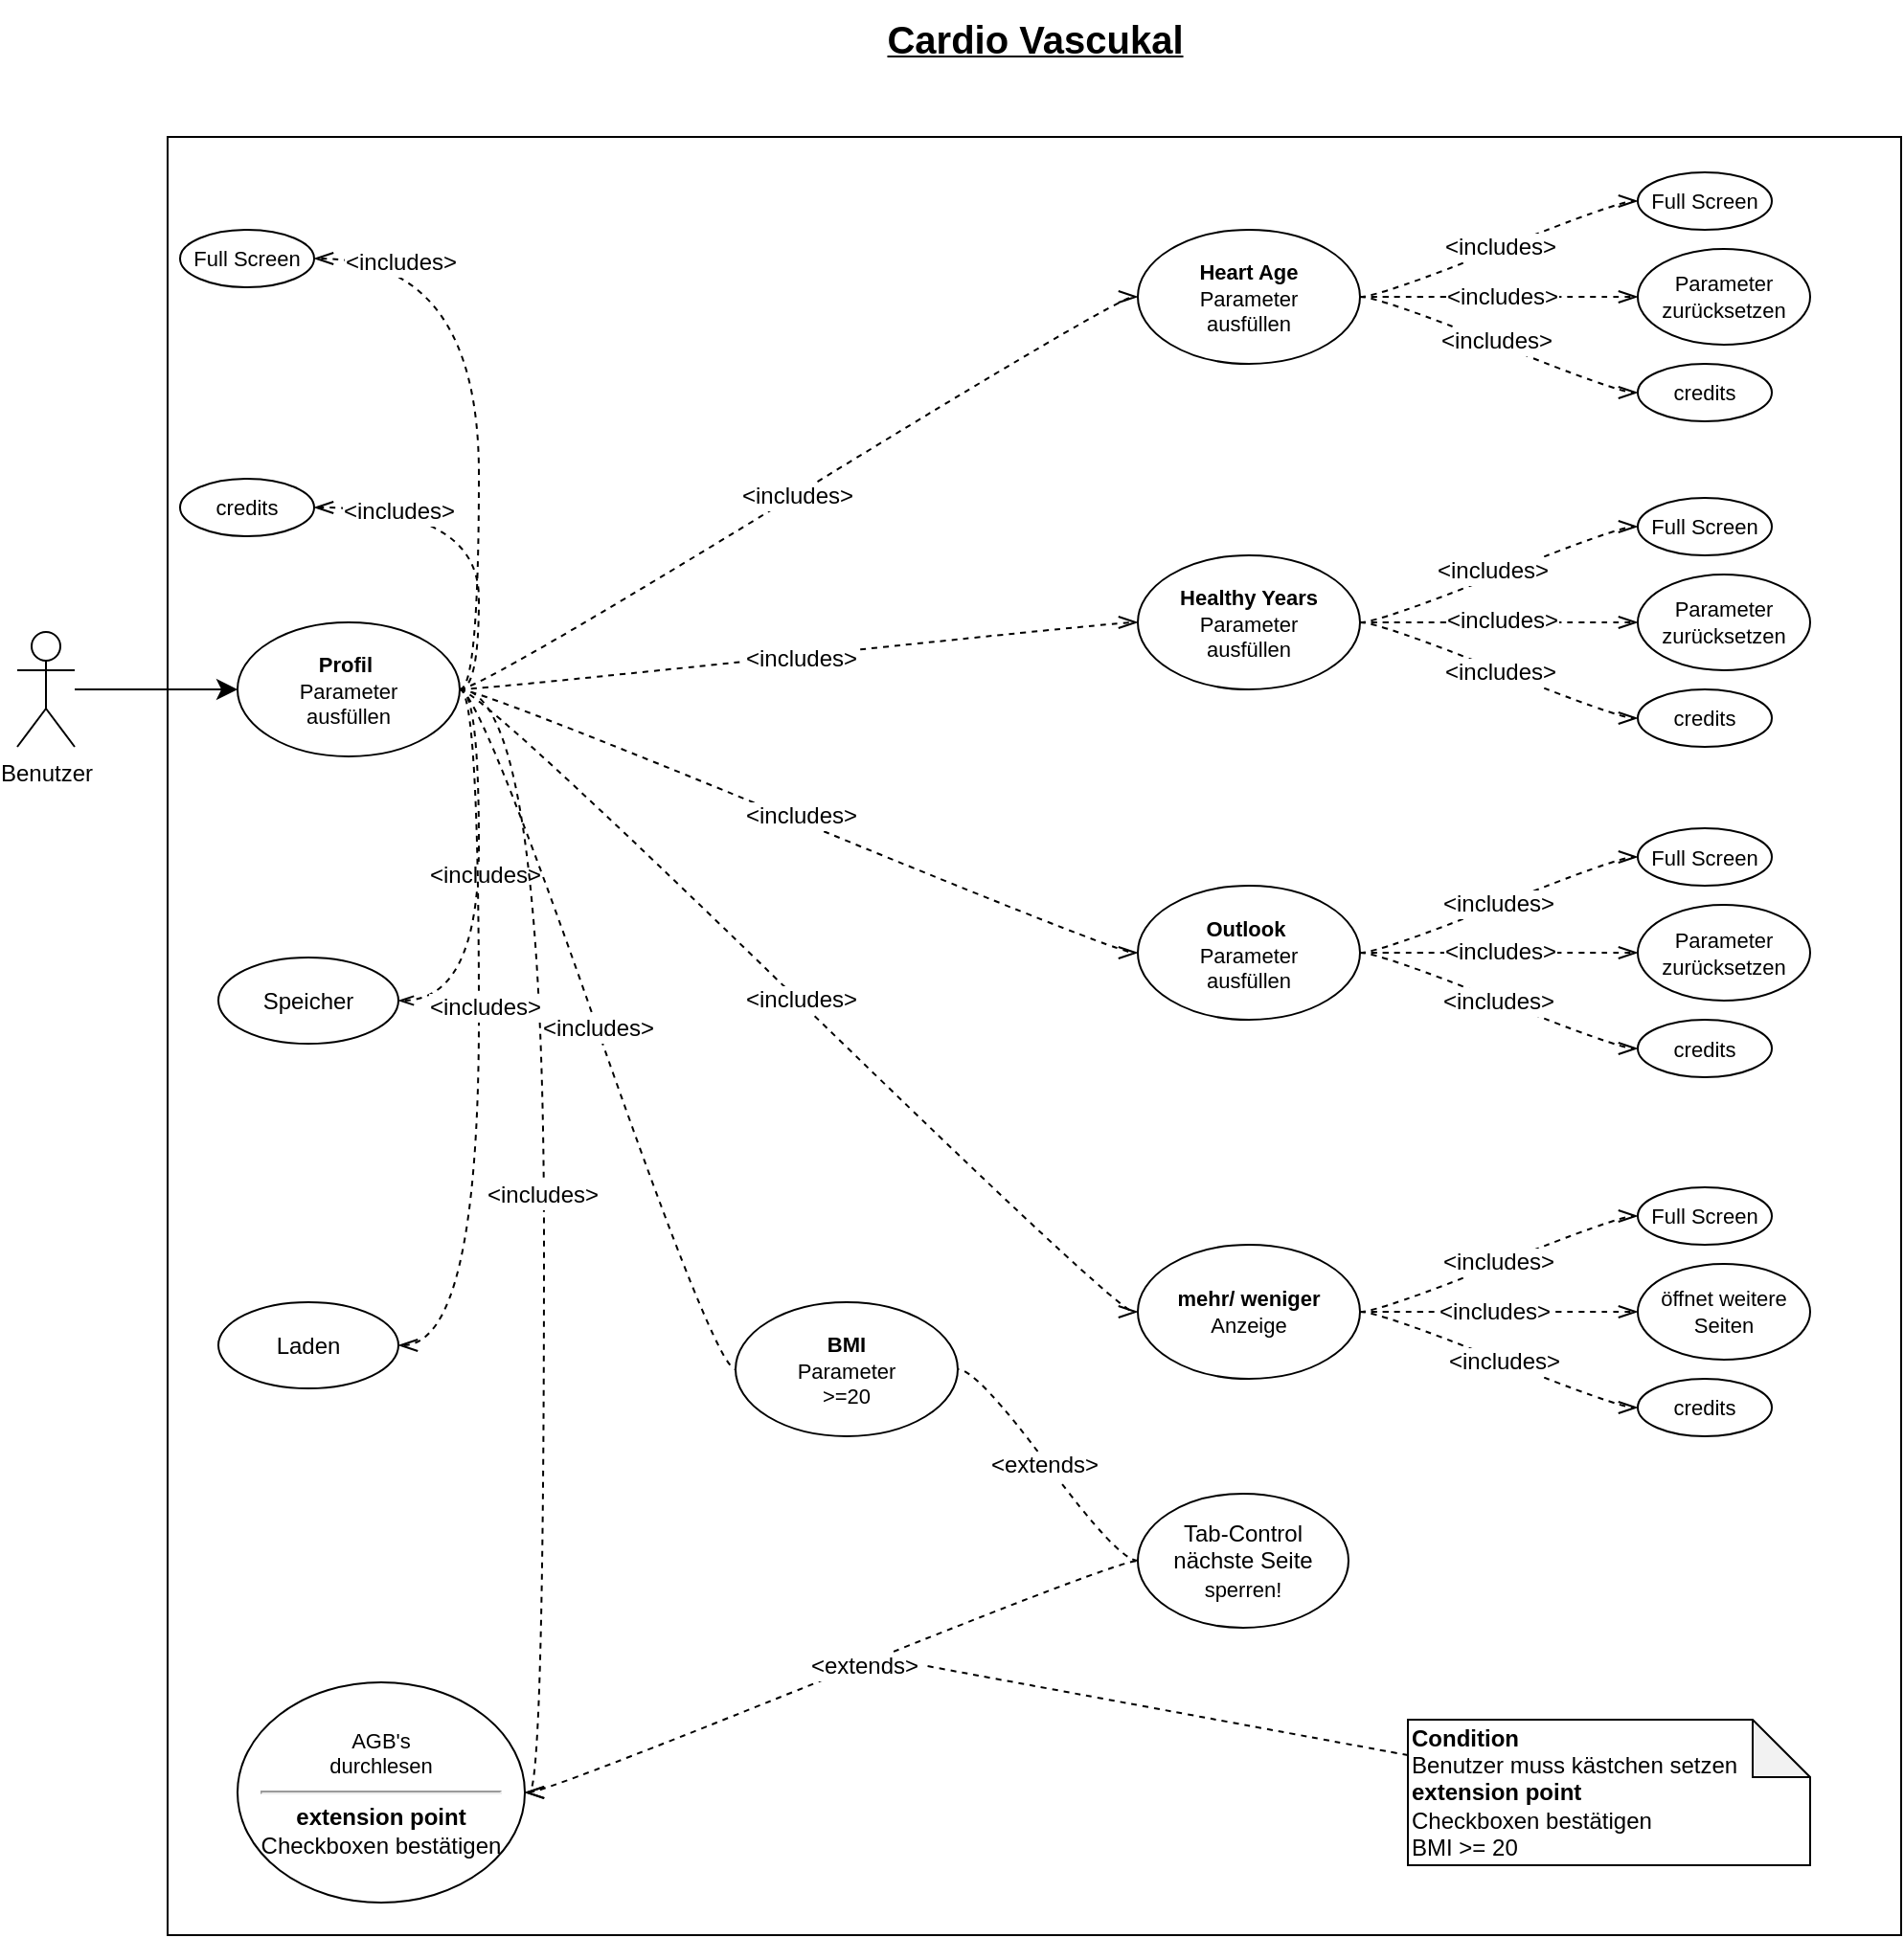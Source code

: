 <mxfile version="24.8.4">
  <diagram name="Seite-1" id="UVpIMAXgov2TjOctCtRH">
    <mxGraphModel dx="1831" dy="1101" grid="1" gridSize="10" guides="1" tooltips="1" connect="1" arrows="1" fold="1" page="1" pageScale="1" pageWidth="827" pageHeight="1169" math="0" shadow="0">
      <root>
        <mxCell id="0" />
        <mxCell id="1" parent="0" />
        <mxCell id="NwBf-p2mOLdfekpfjntF-2" value="&lt;b&gt;&lt;u&gt;&lt;font style=&quot;font-size: 20px;&quot;&gt;Cardio Vascukal&lt;/font&gt;&lt;/u&gt;&lt;/b&gt;" style="text;html=1;align=center;verticalAlign=middle;resizable=0;points=[];autosize=1;strokeColor=none;fillColor=none;" parent="1" vertex="1">
          <mxGeometry x="526" y="110" width="180" height="40" as="geometry" />
        </mxCell>
        <mxCell id="NwBf-p2mOLdfekpfjntF-3" value="Benutzer" style="shape=umlActor;verticalLabelPosition=bottom;verticalAlign=top;html=1;outlineConnect=0;" parent="1" vertex="1">
          <mxGeometry x="85" y="440" width="30" height="60" as="geometry" />
        </mxCell>
        <mxCell id="NwBf-p2mOLdfekpfjntF-16" value="" style="rounded=0;whiteSpace=wrap;html=1;rotation=90;" parent="1" vertex="1">
          <mxGeometry x="146.5" y="198.5" width="939" height="905" as="geometry" />
        </mxCell>
        <mxCell id="-FrrrJ6dnkbftd-pf9Oq-3" value="" style="edgeStyle=entityRelationEdgeStyle;curved=1;rounded=0;orthogonalLoop=1;jettySize=auto;html=1;startArrow=none;endArrow=openThin;segment=10;sourcePerimeterSpacing=0;targetPerimeterSpacing=0;fontSize=12;dashed=1;endFill=0;" edge="1" parent="1" source="NwBf-p2mOLdfekpfjntF-17" target="-FrrrJ6dnkbftd-pf9Oq-2">
          <mxGeometry relative="1" as="geometry" />
        </mxCell>
        <mxCell id="-FrrrJ6dnkbftd-pf9Oq-10" value="&amp;lt;includes&amp;gt;" style="edgeLabel;html=1;align=center;verticalAlign=middle;resizable=0;points=[];fontSize=12;" vertex="1" connectable="0" parent="-FrrrJ6dnkbftd-pf9Oq-3">
          <mxGeometry x="-0.007" y="3" relative="1" as="geometry">
            <mxPoint as="offset" />
          </mxGeometry>
        </mxCell>
        <mxCell id="-FrrrJ6dnkbftd-pf9Oq-24" value="" style="edgeStyle=entityRelationEdgeStyle;curved=1;rounded=0;orthogonalLoop=1;jettySize=auto;html=1;startArrow=none;endArrow=openThin;segment=10;sourcePerimeterSpacing=0;targetPerimeterSpacing=0;fontSize=12;startSize=8;endSize=8;dashed=1;endFill=0;" edge="1" parent="1" source="NwBf-p2mOLdfekpfjntF-17" target="-FrrrJ6dnkbftd-pf9Oq-23">
          <mxGeometry relative="1" as="geometry" />
        </mxCell>
        <mxCell id="-FrrrJ6dnkbftd-pf9Oq-25" value="&amp;lt;includes&amp;gt;" style="edgeLabel;html=1;align=center;verticalAlign=middle;resizable=0;points=[];fontSize=12;" vertex="1" connectable="0" parent="-FrrrJ6dnkbftd-pf9Oq-24">
          <mxGeometry x="-0.023" y="-1" relative="1" as="geometry">
            <mxPoint as="offset" />
          </mxGeometry>
        </mxCell>
        <mxCell id="-FrrrJ6dnkbftd-pf9Oq-35" value="" style="edgeStyle=entityRelationEdgeStyle;curved=1;rounded=0;orthogonalLoop=1;jettySize=auto;html=1;startArrow=none;endArrow=openThin;segment=10;sourcePerimeterSpacing=0;targetPerimeterSpacing=0;fontSize=12;startSize=8;endSize=8;dashed=1;endFill=0;" edge="1" parent="1" source="NwBf-p2mOLdfekpfjntF-17" target="-FrrrJ6dnkbftd-pf9Oq-34">
          <mxGeometry relative="1" as="geometry" />
        </mxCell>
        <mxCell id="-FrrrJ6dnkbftd-pf9Oq-87" value="&amp;lt;includes&amp;gt;" style="edgeLabel;html=1;align=center;verticalAlign=middle;resizable=0;points=[];fontSize=12;" vertex="1" connectable="0" parent="-FrrrJ6dnkbftd-pf9Oq-35">
          <mxGeometry x="-0.01" relative="1" as="geometry">
            <mxPoint as="offset" />
          </mxGeometry>
        </mxCell>
        <mxCell id="-FrrrJ6dnkbftd-pf9Oq-41" value="" style="edgeStyle=entityRelationEdgeStyle;curved=1;rounded=0;orthogonalLoop=1;jettySize=auto;html=1;startArrow=none;endArrow=openThin;segment=10;sourcePerimeterSpacing=0;targetPerimeterSpacing=0;fontSize=12;startSize=8;endSize=8;dashed=1;endFill=0;" edge="1" parent="1" source="NwBf-p2mOLdfekpfjntF-17" target="-FrrrJ6dnkbftd-pf9Oq-40">
          <mxGeometry relative="1" as="geometry" />
        </mxCell>
        <mxCell id="-FrrrJ6dnkbftd-pf9Oq-88" value="&amp;lt;includes&amp;gt;" style="edgeLabel;html=1;align=center;verticalAlign=middle;resizable=0;points=[];fontSize=12;" vertex="1" connectable="0" parent="-FrrrJ6dnkbftd-pf9Oq-41">
          <mxGeometry x="0.002" y="-1" relative="1" as="geometry">
            <mxPoint as="offset" />
          </mxGeometry>
        </mxCell>
        <mxCell id="-FrrrJ6dnkbftd-pf9Oq-43" value="" style="edgeStyle=entityRelationEdgeStyle;curved=1;rounded=0;orthogonalLoop=1;jettySize=auto;html=1;startArrow=none;endArrow=openThin;segment=10;sourcePerimeterSpacing=0;targetPerimeterSpacing=0;fontSize=12;startSize=8;endSize=8;dashed=1;endFill=0;" edge="1" parent="1" source="NwBf-p2mOLdfekpfjntF-17" target="-FrrrJ6dnkbftd-pf9Oq-42">
          <mxGeometry relative="1" as="geometry" />
        </mxCell>
        <mxCell id="-FrrrJ6dnkbftd-pf9Oq-89" value="&amp;lt;includes&amp;gt;" style="edgeLabel;html=1;align=center;verticalAlign=middle;resizable=0;points=[];fontSize=12;" vertex="1" connectable="0" parent="-FrrrJ6dnkbftd-pf9Oq-43">
          <mxGeometry x="-0.004" y="3" relative="1" as="geometry">
            <mxPoint as="offset" />
          </mxGeometry>
        </mxCell>
        <mxCell id="-FrrrJ6dnkbftd-pf9Oq-58" value="" style="edgeStyle=entityRelationEdgeStyle;curved=1;rounded=0;orthogonalLoop=1;jettySize=auto;html=1;startArrow=none;endArrow=openThin;segment=10;sourcePerimeterSpacing=0;targetPerimeterSpacing=0;fontSize=12;startSize=8;endSize=8;dashed=1;endFill=0;" edge="1" parent="1" source="NwBf-p2mOLdfekpfjntF-17" target="-FrrrJ6dnkbftd-pf9Oq-57">
          <mxGeometry relative="1" as="geometry" />
        </mxCell>
        <mxCell id="-FrrrJ6dnkbftd-pf9Oq-90" value="&amp;lt;includes&amp;gt;" style="edgeLabel;html=1;align=center;verticalAlign=middle;resizable=0;points=[];fontSize=12;" vertex="1" connectable="0" parent="-FrrrJ6dnkbftd-pf9Oq-58">
          <mxGeometry x="-0.0" y="1" relative="1" as="geometry">
            <mxPoint as="offset" />
          </mxGeometry>
        </mxCell>
        <mxCell id="-FrrrJ6dnkbftd-pf9Oq-62" value="" style="edgeStyle=entityRelationEdgeStyle;curved=1;rounded=0;orthogonalLoop=1;jettySize=auto;html=1;startArrow=none;endArrow=openThin;segment=10;sourcePerimeterSpacing=0;targetPerimeterSpacing=0;fontSize=12;startSize=8;endSize=8;dashed=1;endFill=0;" edge="1" parent="1" source="NwBf-p2mOLdfekpfjntF-17" target="-FrrrJ6dnkbftd-pf9Oq-61">
          <mxGeometry relative="1" as="geometry" />
        </mxCell>
        <mxCell id="-FrrrJ6dnkbftd-pf9Oq-66" value="&amp;lt;includes&amp;gt;" style="edgeLabel;html=1;align=center;verticalAlign=middle;resizable=0;points=[];fontSize=12;" vertex="1" connectable="0" parent="-FrrrJ6dnkbftd-pf9Oq-62">
          <mxGeometry x="0.545" y="2" relative="1" as="geometry">
            <mxPoint as="offset" />
          </mxGeometry>
        </mxCell>
        <mxCell id="-FrrrJ6dnkbftd-pf9Oq-65" style="edgeStyle=entityRelationEdgeStyle;curved=1;rounded=0;orthogonalLoop=1;jettySize=auto;html=1;startArrow=none;endArrow=openThin;segment=10;sourcePerimeterSpacing=0;targetPerimeterSpacing=0;fontSize=12;startSize=8;endSize=8;dashed=1;endFill=0;" edge="1" parent="1" source="NwBf-p2mOLdfekpfjntF-17" target="-FrrrJ6dnkbftd-pf9Oq-63">
          <mxGeometry relative="1" as="geometry" />
        </mxCell>
        <mxCell id="-FrrrJ6dnkbftd-pf9Oq-67" value="&amp;lt;includes&amp;gt;" style="edgeLabel;html=1;align=center;verticalAlign=middle;resizable=0;points=[];fontSize=12;" vertex="1" connectable="0" parent="-FrrrJ6dnkbftd-pf9Oq-65">
          <mxGeometry x="0.723" y="2" relative="1" as="geometry">
            <mxPoint as="offset" />
          </mxGeometry>
        </mxCell>
        <mxCell id="-FrrrJ6dnkbftd-pf9Oq-106" value="" style="edgeStyle=entityRelationEdgeStyle;curved=1;rounded=0;orthogonalLoop=1;jettySize=auto;html=1;startArrow=none;endArrow=none;segment=10;sourcePerimeterSpacing=0;targetPerimeterSpacing=0;fontSize=12;startSize=8;endSize=8;dashed=1;" edge="1" parent="1" source="NwBf-p2mOLdfekpfjntF-17" target="-FrrrJ6dnkbftd-pf9Oq-105">
          <mxGeometry relative="1" as="geometry" />
        </mxCell>
        <mxCell id="-FrrrJ6dnkbftd-pf9Oq-107" value="&amp;lt;includes&amp;gt;" style="edgeLabel;html=1;align=center;verticalAlign=middle;resizable=0;points=[];fontSize=12;" vertex="1" connectable="0" parent="-FrrrJ6dnkbftd-pf9Oq-106">
          <mxGeometry x="-0.003" relative="1" as="geometry">
            <mxPoint as="offset" />
          </mxGeometry>
        </mxCell>
        <mxCell id="-FrrrJ6dnkbftd-pf9Oq-111" style="edgeStyle=entityRelationEdgeStyle;curved=1;rounded=0;orthogonalLoop=1;jettySize=auto;html=1;startArrow=none;endArrow=openThin;segment=10;sourcePerimeterSpacing=0;targetPerimeterSpacing=0;fontSize=12;startSize=8;endSize=8;dashed=1;endFill=0;" edge="1" parent="1" source="NwBf-p2mOLdfekpfjntF-17" target="-FrrrJ6dnkbftd-pf9Oq-110">
          <mxGeometry relative="1" as="geometry" />
        </mxCell>
        <mxCell id="-FrrrJ6dnkbftd-pf9Oq-114" value="&amp;lt;includes&amp;gt;" style="edgeLabel;html=1;align=center;verticalAlign=middle;resizable=0;points=[];fontSize=12;" vertex="1" connectable="0" parent="-FrrrJ6dnkbftd-pf9Oq-111">
          <mxGeometry x="-0.102" y="3" relative="1" as="geometry">
            <mxPoint y="-1" as="offset" />
          </mxGeometry>
        </mxCell>
        <mxCell id="NwBf-p2mOLdfekpfjntF-17" value="&lt;font style=&quot;font-size: 11px;&quot;&gt;&lt;b&gt;Profil&amp;nbsp;&lt;/b&gt;&lt;/font&gt;&lt;div style=&quot;font-size: 11px;&quot;&gt;&lt;font style=&quot;font-size: 11px;&quot;&gt;Parameter&lt;/font&gt;&lt;div&gt;&lt;font style=&quot;font-size: 11px;&quot;&gt;ausfüllen&lt;/font&gt;&lt;/div&gt;&lt;/div&gt;" style="ellipse;whiteSpace=wrap;html=1;align=center;newEdgeStyle={&quot;edgeStyle&quot;:&quot;entityRelationEdgeStyle&quot;,&quot;startArrow&quot;:&quot;none&quot;,&quot;endArrow&quot;:&quot;none&quot;,&quot;segment&quot;:10,&quot;curved&quot;:1,&quot;sourcePerimeterSpacing&quot;:0,&quot;targetPerimeterSpacing&quot;:0};treeFolding=1;treeMoving=1;" parent="1" vertex="1">
          <mxGeometry x="200" y="435" width="116" height="70" as="geometry" />
        </mxCell>
        <mxCell id="-FrrrJ6dnkbftd-pf9Oq-2" value="Speicher" style="ellipse;whiteSpace=wrap;html=1;align=center;newEdgeStyle={&quot;edgeStyle&quot;:&quot;entityRelationEdgeStyle&quot;,&quot;startArrow&quot;:&quot;none&quot;,&quot;endArrow&quot;:&quot;none&quot;,&quot;segment&quot;:10,&quot;curved&quot;:1,&quot;sourcePerimeterSpacing&quot;:0,&quot;targetPerimeterSpacing&quot;:0};treeFolding=1;treeMoving=1;" vertex="1" parent="1">
          <mxGeometry x="190" y="610" width="94" height="45" as="geometry" />
        </mxCell>
        <mxCell id="-FrrrJ6dnkbftd-pf9Oq-13" style="edgeStyle=none;curved=1;rounded=0;orthogonalLoop=1;jettySize=auto;html=1;fontSize=12;startSize=8;endSize=8;shadow=0;" edge="1" parent="1" source="NwBf-p2mOLdfekpfjntF-3" target="NwBf-p2mOLdfekpfjntF-17">
          <mxGeometry relative="1" as="geometry" />
        </mxCell>
        <mxCell id="-FrrrJ6dnkbftd-pf9Oq-27" value="" style="edgeStyle=entityRelationEdgeStyle;curved=1;rounded=0;orthogonalLoop=1;jettySize=auto;html=1;startArrow=openThin;endArrow=none;segment=10;sourcePerimeterSpacing=0;targetPerimeterSpacing=0;fontSize=12;startSize=8;endSize=8;dashed=1;startFill=0;" edge="1" parent="1" source="-FrrrJ6dnkbftd-pf9Oq-23" target="-FrrrJ6dnkbftd-pf9Oq-26">
          <mxGeometry relative="1" as="geometry" />
        </mxCell>
        <mxCell id="-FrrrJ6dnkbftd-pf9Oq-28" value="&amp;lt;extends&amp;gt;" style="edgeLabel;html=1;align=center;verticalAlign=middle;resizable=0;points=[];fontSize=12;" vertex="1" connectable="0" parent="-FrrrJ6dnkbftd-pf9Oq-27">
          <mxGeometry x="0.107" y="-1" relative="1" as="geometry">
            <mxPoint x="-1" as="offset" />
          </mxGeometry>
        </mxCell>
        <mxCell id="-FrrrJ6dnkbftd-pf9Oq-23" value="&lt;font style=&quot;font-size: 11px;&quot;&gt;AGB&#39;s&lt;/font&gt;&lt;div style=&quot;font-size: 11px;&quot;&gt;&lt;font style=&quot;font-size: 11px;&quot;&gt;durchlesen&lt;br&gt;&lt;/font&gt;&lt;div style=&quot;&quot;&gt;&lt;hr style=&quot;&quot;&gt;&lt;div style=&quot;font-size: 12px;&quot;&gt;&lt;b&gt;extension point&lt;/b&gt;&lt;/div&gt;&lt;div style=&quot;font-size: 12px;&quot;&gt;Checkboxen bestätigen&lt;/div&gt;&lt;/div&gt;&lt;/div&gt;" style="ellipse;whiteSpace=wrap;html=1;align=center;newEdgeStyle={&quot;edgeStyle&quot;:&quot;entityRelationEdgeStyle&quot;,&quot;startArrow&quot;:&quot;none&quot;,&quot;endArrow&quot;:&quot;none&quot;,&quot;segment&quot;:10,&quot;curved&quot;:1,&quot;sourcePerimeterSpacing&quot;:0,&quot;targetPerimeterSpacing&quot;:0};treeFolding=1;treeMoving=1;" vertex="1" parent="1">
          <mxGeometry x="200" y="988.5" width="150" height="115" as="geometry" />
        </mxCell>
        <mxCell id="-FrrrJ6dnkbftd-pf9Oq-108" style="edgeStyle=entityRelationEdgeStyle;curved=1;rounded=0;orthogonalLoop=1;jettySize=auto;html=1;startArrow=none;endArrow=none;segment=10;sourcePerimeterSpacing=0;targetPerimeterSpacing=0;fontSize=12;startSize=8;endSize=8;dashed=1;" edge="1" parent="1" source="-FrrrJ6dnkbftd-pf9Oq-26" target="-FrrrJ6dnkbftd-pf9Oq-105">
          <mxGeometry relative="1" as="geometry" />
        </mxCell>
        <mxCell id="-FrrrJ6dnkbftd-pf9Oq-109" value="&amp;lt;extends&amp;gt;" style="edgeLabel;html=1;align=center;verticalAlign=middle;resizable=0;points=[];fontSize=12;" vertex="1" connectable="0" parent="-FrrrJ6dnkbftd-pf9Oq-108">
          <mxGeometry x="0.033" y="1" relative="1" as="geometry">
            <mxPoint y="1" as="offset" />
          </mxGeometry>
        </mxCell>
        <mxCell id="-FrrrJ6dnkbftd-pf9Oq-26" value="Tab-Control&lt;div&gt;nächste Seite&lt;br&gt;&lt;div&gt;&lt;span style=&quot;font-size: 11px;&quot;&gt;sperren!&lt;/span&gt;&lt;/div&gt;&lt;/div&gt;" style="ellipse;whiteSpace=wrap;html=1;align=center;newEdgeStyle={&quot;edgeStyle&quot;:&quot;entityRelationEdgeStyle&quot;,&quot;startArrow&quot;:&quot;none&quot;,&quot;endArrow&quot;:&quot;none&quot;,&quot;segment&quot;:10,&quot;curved&quot;:1,&quot;sourcePerimeterSpacing&quot;:0,&quot;targetPerimeterSpacing&quot;:0};treeFolding=1;treeMoving=1;" vertex="1" parent="1">
          <mxGeometry x="670" y="890" width="110" height="70" as="geometry" />
        </mxCell>
        <mxCell id="-FrrrJ6dnkbftd-pf9Oq-32" style="edgeStyle=none;curved=1;rounded=0;orthogonalLoop=1;jettySize=auto;html=1;fontSize=12;startSize=8;endSize=8;dashed=1;endArrow=none;endFill=0;" edge="1" parent="1" source="-FrrrJ6dnkbftd-pf9Oq-31">
          <mxGeometry relative="1" as="geometry">
            <mxPoint x="560" y="980" as="targetPoint" />
          </mxGeometry>
        </mxCell>
        <mxCell id="-FrrrJ6dnkbftd-pf9Oq-31" value="&lt;b&gt;Condition&lt;/b&gt;&lt;div&gt;Benutzer muss kästchen setzen&lt;/div&gt;&lt;div&gt;&lt;b&gt;extension point&lt;/b&gt;&lt;/div&gt;&lt;div&gt;Checkboxen bestätigen&lt;/div&gt;&lt;div&gt;&lt;span style=&quot;text-align: center;&quot;&gt;BMI &amp;gt;= 20&lt;/span&gt;&lt;/div&gt;" style="shape=note;whiteSpace=wrap;html=1;backgroundOutline=1;darkOpacity=0.05;align=left;" vertex="1" parent="1">
          <mxGeometry x="811" y="1008" width="210" height="76" as="geometry" />
        </mxCell>
        <mxCell id="-FrrrJ6dnkbftd-pf9Oq-45" value="" style="edgeStyle=entityRelationEdgeStyle;curved=1;rounded=0;orthogonalLoop=1;jettySize=auto;html=1;startArrow=none;endArrow=openThin;segment=10;sourcePerimeterSpacing=0;targetPerimeterSpacing=0;fontSize=12;startSize=8;endSize=8;dashed=1;endFill=0;" edge="1" parent="1" source="-FrrrJ6dnkbftd-pf9Oq-34" target="-FrrrJ6dnkbftd-pf9Oq-44">
          <mxGeometry relative="1" as="geometry" />
        </mxCell>
        <mxCell id="-FrrrJ6dnkbftd-pf9Oq-91" value="&amp;lt;includes&amp;gt;" style="edgeLabel;html=1;align=center;verticalAlign=middle;resizable=0;points=[];fontSize=12;" vertex="1" connectable="0" parent="-FrrrJ6dnkbftd-pf9Oq-45">
          <mxGeometry x="0.012" relative="1" as="geometry">
            <mxPoint as="offset" />
          </mxGeometry>
        </mxCell>
        <mxCell id="-FrrrJ6dnkbftd-pf9Oq-84" style="edgeStyle=entityRelationEdgeStyle;curved=1;rounded=0;orthogonalLoop=1;jettySize=auto;html=1;startArrow=none;endArrow=openThin;segment=10;sourcePerimeterSpacing=0;targetPerimeterSpacing=0;fontSize=12;startSize=8;endSize=8;dashed=1;endFill=0;" edge="1" parent="1" source="-FrrrJ6dnkbftd-pf9Oq-34" target="-FrrrJ6dnkbftd-pf9Oq-77">
          <mxGeometry relative="1" as="geometry" />
        </mxCell>
        <mxCell id="-FrrrJ6dnkbftd-pf9Oq-92" value="&amp;lt;includes&amp;gt;" style="edgeLabel;html=1;align=center;verticalAlign=middle;resizable=0;points=[];fontSize=12;" vertex="1" connectable="0" parent="-FrrrJ6dnkbftd-pf9Oq-84">
          <mxGeometry x="0.01" y="1" relative="1" as="geometry">
            <mxPoint as="offset" />
          </mxGeometry>
        </mxCell>
        <mxCell id="-FrrrJ6dnkbftd-pf9Oq-85" style="edgeStyle=entityRelationEdgeStyle;curved=1;rounded=0;orthogonalLoop=1;jettySize=auto;html=1;startArrow=none;endArrow=openThin;segment=10;sourcePerimeterSpacing=0;targetPerimeterSpacing=0;fontSize=12;startSize=8;endSize=8;endFill=0;dashed=1;" edge="1" parent="1" source="-FrrrJ6dnkbftd-pf9Oq-34" target="-FrrrJ6dnkbftd-pf9Oq-73">
          <mxGeometry relative="1" as="geometry" />
        </mxCell>
        <mxCell id="-FrrrJ6dnkbftd-pf9Oq-93" value="&amp;lt;includes&amp;gt;" style="edgeLabel;html=1;align=center;verticalAlign=middle;resizable=0;points=[];fontSize=12;" vertex="1" connectable="0" parent="-FrrrJ6dnkbftd-pf9Oq-85">
          <mxGeometry x="-0.028" y="2" relative="1" as="geometry">
            <mxPoint as="offset" />
          </mxGeometry>
        </mxCell>
        <mxCell id="-FrrrJ6dnkbftd-pf9Oq-34" value="&lt;span style=&quot;font-size: 11px;&quot;&gt;&lt;b&gt;Heart Age&lt;/b&gt;&lt;/span&gt;&lt;br&gt;&lt;div style=&quot;font-size: 11px;&quot;&gt;&lt;font style=&quot;font-size: 11px;&quot;&gt;Parameter&lt;/font&gt;&lt;div&gt;&lt;font style=&quot;font-size: 11px;&quot;&gt;ausfüllen&lt;/font&gt;&lt;/div&gt;&lt;/div&gt;" style="ellipse;whiteSpace=wrap;html=1;align=center;newEdgeStyle={&quot;edgeStyle&quot;:&quot;entityRelationEdgeStyle&quot;,&quot;startArrow&quot;:&quot;none&quot;,&quot;endArrow&quot;:&quot;none&quot;,&quot;segment&quot;:10,&quot;curved&quot;:1,&quot;sourcePerimeterSpacing&quot;:0,&quot;targetPerimeterSpacing&quot;:0};treeFolding=1;treeMoving=1;" vertex="1" parent="1">
          <mxGeometry x="670" y="230" width="116" height="70" as="geometry" />
        </mxCell>
        <mxCell id="-FrrrJ6dnkbftd-pf9Oq-54" style="edgeStyle=entityRelationEdgeStyle;curved=1;rounded=0;orthogonalLoop=1;jettySize=auto;html=1;startArrow=none;endArrow=openThin;segment=10;sourcePerimeterSpacing=0;targetPerimeterSpacing=0;fontSize=12;startSize=8;endSize=8;endFill=0;dashed=1;" edge="1" parent="1" source="-FrrrJ6dnkbftd-pf9Oq-40" target="-FrrrJ6dnkbftd-pf9Oq-49">
          <mxGeometry relative="1" as="geometry" />
        </mxCell>
        <mxCell id="-FrrrJ6dnkbftd-pf9Oq-94" value="&amp;lt;includes&amp;gt;" style="edgeLabel;html=1;align=center;verticalAlign=middle;resizable=0;points=[];fontSize=12;" vertex="1" connectable="0" parent="-FrrrJ6dnkbftd-pf9Oq-54">
          <mxGeometry x="0.012" y="1" relative="1" as="geometry">
            <mxPoint as="offset" />
          </mxGeometry>
        </mxCell>
        <mxCell id="-FrrrJ6dnkbftd-pf9Oq-78" style="edgeStyle=entityRelationEdgeStyle;curved=1;rounded=0;orthogonalLoop=1;jettySize=auto;html=1;startArrow=none;endArrow=openThin;segment=10;sourcePerimeterSpacing=0;targetPerimeterSpacing=0;fontSize=12;startSize=8;endSize=8;dashed=1;endFill=0;" edge="1" parent="1" source="-FrrrJ6dnkbftd-pf9Oq-40" target="-FrrrJ6dnkbftd-pf9Oq-76">
          <mxGeometry relative="1" as="geometry" />
        </mxCell>
        <mxCell id="-FrrrJ6dnkbftd-pf9Oq-96" value="&amp;lt;includes&amp;gt;" style="edgeLabel;html=1;align=center;verticalAlign=middle;resizable=0;points=[];fontSize=12;" vertex="1" connectable="0" parent="-FrrrJ6dnkbftd-pf9Oq-78">
          <mxGeometry x="-0.028" y="3" relative="1" as="geometry">
            <mxPoint as="offset" />
          </mxGeometry>
        </mxCell>
        <mxCell id="-FrrrJ6dnkbftd-pf9Oq-79" style="edgeStyle=entityRelationEdgeStyle;curved=1;rounded=0;orthogonalLoop=1;jettySize=auto;html=1;startArrow=none;endArrow=openThin;segment=10;sourcePerimeterSpacing=0;targetPerimeterSpacing=0;fontSize=12;startSize=8;endSize=8;dashed=1;endFill=0;" edge="1" parent="1" source="-FrrrJ6dnkbftd-pf9Oq-40" target="-FrrrJ6dnkbftd-pf9Oq-68">
          <mxGeometry relative="1" as="geometry" />
        </mxCell>
        <mxCell id="-FrrrJ6dnkbftd-pf9Oq-95" value="&amp;lt;includes&amp;gt;" style="edgeLabel;html=1;align=center;verticalAlign=middle;resizable=0;points=[];fontSize=12;" vertex="1" connectable="0" parent="-FrrrJ6dnkbftd-pf9Oq-79">
          <mxGeometry x="0.011" relative="1" as="geometry">
            <mxPoint as="offset" />
          </mxGeometry>
        </mxCell>
        <mxCell id="-FrrrJ6dnkbftd-pf9Oq-40" value="&lt;span style=&quot;font-size: 11px;&quot;&gt;&lt;b&gt;Healthy Years&lt;/b&gt;&lt;/span&gt;&lt;br&gt;&lt;div style=&quot;font-size: 11px;&quot;&gt;&lt;font style=&quot;font-size: 11px;&quot;&gt;Parameter&lt;/font&gt;&lt;div&gt;&lt;font style=&quot;font-size: 11px;&quot;&gt;ausfüllen&lt;/font&gt;&lt;/div&gt;&lt;/div&gt;" style="ellipse;whiteSpace=wrap;html=1;align=center;newEdgeStyle={&quot;edgeStyle&quot;:&quot;entityRelationEdgeStyle&quot;,&quot;startArrow&quot;:&quot;none&quot;,&quot;endArrow&quot;:&quot;none&quot;,&quot;segment&quot;:10,&quot;curved&quot;:1,&quot;sourcePerimeterSpacing&quot;:0,&quot;targetPerimeterSpacing&quot;:0};treeFolding=1;treeMoving=1;" vertex="1" parent="1">
          <mxGeometry x="670" y="400" width="116" height="70" as="geometry" />
        </mxCell>
        <mxCell id="-FrrrJ6dnkbftd-pf9Oq-55" style="edgeStyle=entityRelationEdgeStyle;curved=1;rounded=0;orthogonalLoop=1;jettySize=auto;html=1;startArrow=none;endArrow=openThin;segment=10;sourcePerimeterSpacing=0;targetPerimeterSpacing=0;fontSize=12;startSize=8;endSize=8;dashed=1;endFill=0;" edge="1" parent="1" source="-FrrrJ6dnkbftd-pf9Oq-42" target="-FrrrJ6dnkbftd-pf9Oq-51">
          <mxGeometry relative="1" as="geometry" />
        </mxCell>
        <mxCell id="-FrrrJ6dnkbftd-pf9Oq-97" value="&amp;lt;includes&amp;gt;" style="edgeLabel;html=1;align=center;verticalAlign=middle;resizable=0;points=[];fontSize=12;" vertex="1" connectable="0" parent="-FrrrJ6dnkbftd-pf9Oq-55">
          <mxGeometry x="-0.001" y="2" relative="1" as="geometry">
            <mxPoint y="1" as="offset" />
          </mxGeometry>
        </mxCell>
        <mxCell id="-FrrrJ6dnkbftd-pf9Oq-80" style="edgeStyle=entityRelationEdgeStyle;curved=1;rounded=0;orthogonalLoop=1;jettySize=auto;html=1;startArrow=none;endArrow=openThin;segment=10;sourcePerimeterSpacing=0;targetPerimeterSpacing=0;fontSize=12;startSize=8;endSize=8;dashed=1;endFill=0;" edge="1" parent="1" source="-FrrrJ6dnkbftd-pf9Oq-42" target="-FrrrJ6dnkbftd-pf9Oq-75">
          <mxGeometry relative="1" as="geometry" />
        </mxCell>
        <mxCell id="-FrrrJ6dnkbftd-pf9Oq-98" value="&amp;lt;includes&amp;gt;" style="edgeLabel;html=1;align=center;verticalAlign=middle;resizable=0;points=[];fontSize=12;" vertex="1" connectable="0" parent="-FrrrJ6dnkbftd-pf9Oq-80">
          <mxGeometry x="-0.011" y="1" relative="1" as="geometry">
            <mxPoint as="offset" />
          </mxGeometry>
        </mxCell>
        <mxCell id="-FrrrJ6dnkbftd-pf9Oq-81" style="edgeStyle=entityRelationEdgeStyle;curved=1;rounded=0;orthogonalLoop=1;jettySize=auto;html=1;startArrow=none;endArrow=openThin;segment=10;sourcePerimeterSpacing=0;targetPerimeterSpacing=0;fontSize=12;startSize=8;endSize=8;endFill=0;dashed=1;" edge="1" parent="1" source="-FrrrJ6dnkbftd-pf9Oq-42" target="-FrrrJ6dnkbftd-pf9Oq-69">
          <mxGeometry relative="1" as="geometry" />
        </mxCell>
        <mxCell id="-FrrrJ6dnkbftd-pf9Oq-99" value="&amp;lt;includes&amp;gt;" style="edgeLabel;html=1;align=center;verticalAlign=middle;resizable=0;points=[];fontSize=12;" vertex="1" connectable="0" parent="-FrrrJ6dnkbftd-pf9Oq-81">
          <mxGeometry x="-0.004" relative="1" as="geometry">
            <mxPoint as="offset" />
          </mxGeometry>
        </mxCell>
        <mxCell id="-FrrrJ6dnkbftd-pf9Oq-42" value="&lt;font style=&quot;font-size: 11px;&quot;&gt;&lt;b&gt;Outlook&amp;nbsp;&lt;/b&gt;&lt;/font&gt;&lt;div style=&quot;font-size: 11px;&quot;&gt;&lt;font style=&quot;font-size: 11px;&quot;&gt;Parameter&lt;/font&gt;&lt;div&gt;&lt;font style=&quot;font-size: 11px;&quot;&gt;ausfüllen&lt;/font&gt;&lt;/div&gt;&lt;/div&gt;" style="ellipse;whiteSpace=wrap;html=1;align=center;newEdgeStyle={&quot;edgeStyle&quot;:&quot;entityRelationEdgeStyle&quot;,&quot;startArrow&quot;:&quot;none&quot;,&quot;endArrow&quot;:&quot;none&quot;,&quot;segment&quot;:10,&quot;curved&quot;:1,&quot;sourcePerimeterSpacing&quot;:0,&quot;targetPerimeterSpacing&quot;:0};treeFolding=1;treeMoving=1;" vertex="1" parent="1">
          <mxGeometry x="670" y="572.5" width="116" height="70" as="geometry" />
        </mxCell>
        <mxCell id="-FrrrJ6dnkbftd-pf9Oq-44" value="&lt;div style=&quot;font-size: 11px;&quot;&gt;&lt;font style=&quot;font-size: 11px;&quot;&gt;Parameter zurücksetzen&lt;/font&gt;&lt;/div&gt;" style="ellipse;whiteSpace=wrap;html=1;align=center;newEdgeStyle={&quot;edgeStyle&quot;:&quot;entityRelationEdgeStyle&quot;,&quot;startArrow&quot;:&quot;none&quot;,&quot;endArrow&quot;:&quot;none&quot;,&quot;segment&quot;:10,&quot;curved&quot;:1,&quot;sourcePerimeterSpacing&quot;:0,&quot;targetPerimeterSpacing&quot;:0};treeFolding=1;treeMoving=1;" vertex="1" parent="1">
          <mxGeometry x="931" y="240" width="90" height="50" as="geometry" />
        </mxCell>
        <mxCell id="-FrrrJ6dnkbftd-pf9Oq-49" value="&lt;div style=&quot;font-size: 11px;&quot;&gt;&lt;font style=&quot;font-size: 11px;&quot;&gt;Parameter zurücksetzen&lt;/font&gt;&lt;/div&gt;" style="ellipse;whiteSpace=wrap;html=1;align=center;newEdgeStyle={&quot;edgeStyle&quot;:&quot;entityRelationEdgeStyle&quot;,&quot;startArrow&quot;:&quot;none&quot;,&quot;endArrow&quot;:&quot;none&quot;,&quot;segment&quot;:10,&quot;curved&quot;:1,&quot;sourcePerimeterSpacing&quot;:0,&quot;targetPerimeterSpacing&quot;:0};treeFolding=1;treeMoving=1;" vertex="1" parent="1">
          <mxGeometry x="931" y="410" width="90" height="50" as="geometry" />
        </mxCell>
        <mxCell id="-FrrrJ6dnkbftd-pf9Oq-51" value="&lt;div style=&quot;font-size: 11px;&quot;&gt;&lt;font style=&quot;font-size: 11px;&quot;&gt;Parameter zurücksetzen&lt;/font&gt;&lt;/div&gt;" style="ellipse;whiteSpace=wrap;html=1;align=center;newEdgeStyle={&quot;edgeStyle&quot;:&quot;entityRelationEdgeStyle&quot;,&quot;startArrow&quot;:&quot;none&quot;,&quot;endArrow&quot;:&quot;none&quot;,&quot;segment&quot;:10,&quot;curved&quot;:1,&quot;sourcePerimeterSpacing&quot;:0,&quot;targetPerimeterSpacing&quot;:0};treeFolding=1;treeMoving=1;" vertex="1" parent="1">
          <mxGeometry x="931" y="582.5" width="90" height="50" as="geometry" />
        </mxCell>
        <mxCell id="-FrrrJ6dnkbftd-pf9Oq-60" style="edgeStyle=entityRelationEdgeStyle;curved=1;rounded=0;orthogonalLoop=1;jettySize=auto;html=1;startArrow=none;endArrow=openThin;segment=10;sourcePerimeterSpacing=0;targetPerimeterSpacing=0;fontSize=12;startSize=8;endSize=8;dashed=1;endFill=0;" edge="1" parent="1" source="-FrrrJ6dnkbftd-pf9Oq-57" target="-FrrrJ6dnkbftd-pf9Oq-59">
          <mxGeometry relative="1" as="geometry" />
        </mxCell>
        <mxCell id="-FrrrJ6dnkbftd-pf9Oq-101" value="&amp;lt;includes&amp;gt;" style="edgeLabel;html=1;align=center;verticalAlign=middle;resizable=0;points=[];fontSize=12;" vertex="1" connectable="0" parent="-FrrrJ6dnkbftd-pf9Oq-60">
          <mxGeometry x="-0.043" relative="1" as="geometry">
            <mxPoint as="offset" />
          </mxGeometry>
        </mxCell>
        <mxCell id="-FrrrJ6dnkbftd-pf9Oq-82" style="edgeStyle=entityRelationEdgeStyle;curved=1;rounded=0;orthogonalLoop=1;jettySize=auto;html=1;startArrow=none;endArrow=openThin;segment=10;sourcePerimeterSpacing=0;targetPerimeterSpacing=0;fontSize=12;startSize=8;endSize=8;dashed=1;endFill=0;" edge="1" parent="1" source="-FrrrJ6dnkbftd-pf9Oq-57" target="-FrrrJ6dnkbftd-pf9Oq-74">
          <mxGeometry relative="1" as="geometry" />
        </mxCell>
        <mxCell id="-FrrrJ6dnkbftd-pf9Oq-100" value="&amp;lt;includes&amp;gt;" style="edgeLabel;html=1;align=center;verticalAlign=middle;resizable=0;points=[];fontSize=12;" vertex="1" connectable="0" parent="-FrrrJ6dnkbftd-pf9Oq-82">
          <mxGeometry x="-0.004" y="2" relative="1" as="geometry">
            <mxPoint as="offset" />
          </mxGeometry>
        </mxCell>
        <mxCell id="-FrrrJ6dnkbftd-pf9Oq-83" style="edgeStyle=entityRelationEdgeStyle;curved=1;rounded=0;orthogonalLoop=1;jettySize=auto;html=1;startArrow=none;endArrow=openThin;segment=10;sourcePerimeterSpacing=0;targetPerimeterSpacing=0;fontSize=12;startSize=8;endSize=8;dashed=1;endFill=0;" edge="1" parent="1" source="-FrrrJ6dnkbftd-pf9Oq-57" target="-FrrrJ6dnkbftd-pf9Oq-70">
          <mxGeometry relative="1" as="geometry" />
        </mxCell>
        <mxCell id="-FrrrJ6dnkbftd-pf9Oq-102" value="&amp;lt;includes&amp;gt;" style="edgeLabel;html=1;align=center;verticalAlign=middle;resizable=0;points=[];fontSize=12;" vertex="1" connectable="0" parent="-FrrrJ6dnkbftd-pf9Oq-83">
          <mxGeometry x="0.028" relative="1" as="geometry">
            <mxPoint as="offset" />
          </mxGeometry>
        </mxCell>
        <mxCell id="-FrrrJ6dnkbftd-pf9Oq-57" value="&lt;div style=&quot;font-size: 11px;&quot;&gt;&lt;b&gt;mehr/ weniger&lt;/b&gt;&lt;/div&gt;&lt;div style=&quot;font-size: 11px;&quot;&gt;Anzeige&lt;/div&gt;" style="ellipse;whiteSpace=wrap;html=1;align=center;newEdgeStyle={&quot;edgeStyle&quot;:&quot;entityRelationEdgeStyle&quot;,&quot;startArrow&quot;:&quot;none&quot;,&quot;endArrow&quot;:&quot;none&quot;,&quot;segment&quot;:10,&quot;curved&quot;:1,&quot;sourcePerimeterSpacing&quot;:0,&quot;targetPerimeterSpacing&quot;:0};treeFolding=1;treeMoving=1;" vertex="1" parent="1">
          <mxGeometry x="670" y="760" width="116" height="70" as="geometry" />
        </mxCell>
        <mxCell id="-FrrrJ6dnkbftd-pf9Oq-59" value="&lt;div style=&quot;font-size: 11px;&quot;&gt;öffnet weitere Seiten&lt;/div&gt;" style="ellipse;whiteSpace=wrap;html=1;align=center;newEdgeStyle={&quot;edgeStyle&quot;:&quot;entityRelationEdgeStyle&quot;,&quot;startArrow&quot;:&quot;none&quot;,&quot;endArrow&quot;:&quot;none&quot;,&quot;segment&quot;:10,&quot;curved&quot;:1,&quot;sourcePerimeterSpacing&quot;:0,&quot;targetPerimeterSpacing&quot;:0};treeFolding=1;treeMoving=1;" vertex="1" parent="1">
          <mxGeometry x="931" y="770" width="90" height="50" as="geometry" />
        </mxCell>
        <mxCell id="-FrrrJ6dnkbftd-pf9Oq-61" value="&lt;span style=&quot;font-size: 11px;&quot;&gt;credits&lt;/span&gt;" style="ellipse;whiteSpace=wrap;html=1;align=center;newEdgeStyle={&quot;edgeStyle&quot;:&quot;entityRelationEdgeStyle&quot;,&quot;startArrow&quot;:&quot;none&quot;,&quot;endArrow&quot;:&quot;none&quot;,&quot;segment&quot;:10,&quot;curved&quot;:1,&quot;sourcePerimeterSpacing&quot;:0,&quot;targetPerimeterSpacing&quot;:0};treeFolding=1;treeMoving=1;" vertex="1" parent="1">
          <mxGeometry x="170" y="360" width="70" height="30" as="geometry" />
        </mxCell>
        <mxCell id="-FrrrJ6dnkbftd-pf9Oq-63" value="&lt;span style=&quot;font-size: 11px;&quot;&gt;Full Screen&lt;/span&gt;" style="ellipse;whiteSpace=wrap;html=1;align=center;newEdgeStyle={&quot;edgeStyle&quot;:&quot;entityRelationEdgeStyle&quot;,&quot;startArrow&quot;:&quot;none&quot;,&quot;endArrow&quot;:&quot;none&quot;,&quot;segment&quot;:10,&quot;curved&quot;:1,&quot;sourcePerimeterSpacing&quot;:0,&quot;targetPerimeterSpacing&quot;:0};treeFolding=1;treeMoving=1;" vertex="1" parent="1">
          <mxGeometry x="170" y="230" width="70" height="30" as="geometry" />
        </mxCell>
        <mxCell id="-FrrrJ6dnkbftd-pf9Oq-68" value="&lt;span style=&quot;font-size: 11px;&quot;&gt;credits&lt;/span&gt;" style="ellipse;whiteSpace=wrap;html=1;align=center;newEdgeStyle={&quot;edgeStyle&quot;:&quot;entityRelationEdgeStyle&quot;,&quot;startArrow&quot;:&quot;none&quot;,&quot;endArrow&quot;:&quot;none&quot;,&quot;segment&quot;:10,&quot;curved&quot;:1,&quot;sourcePerimeterSpacing&quot;:0,&quot;targetPerimeterSpacing&quot;:0};treeFolding=1;treeMoving=1;" vertex="1" parent="1">
          <mxGeometry x="931" y="470" width="70" height="30" as="geometry" />
        </mxCell>
        <mxCell id="-FrrrJ6dnkbftd-pf9Oq-69" value="&lt;span style=&quot;font-size: 11px;&quot;&gt;credits&lt;/span&gt;" style="ellipse;whiteSpace=wrap;html=1;align=center;newEdgeStyle={&quot;edgeStyle&quot;:&quot;entityRelationEdgeStyle&quot;,&quot;startArrow&quot;:&quot;none&quot;,&quot;endArrow&quot;:&quot;none&quot;,&quot;segment&quot;:10,&quot;curved&quot;:1,&quot;sourcePerimeterSpacing&quot;:0,&quot;targetPerimeterSpacing&quot;:0};treeFolding=1;treeMoving=1;" vertex="1" parent="1">
          <mxGeometry x="931" y="642.5" width="70" height="30" as="geometry" />
        </mxCell>
        <mxCell id="-FrrrJ6dnkbftd-pf9Oq-70" value="&lt;span style=&quot;font-size: 11px;&quot;&gt;credits&lt;/span&gt;" style="ellipse;whiteSpace=wrap;html=1;align=center;newEdgeStyle={&quot;edgeStyle&quot;:&quot;entityRelationEdgeStyle&quot;,&quot;startArrow&quot;:&quot;none&quot;,&quot;endArrow&quot;:&quot;none&quot;,&quot;segment&quot;:10,&quot;curved&quot;:1,&quot;sourcePerimeterSpacing&quot;:0,&quot;targetPerimeterSpacing&quot;:0};treeFolding=1;treeMoving=1;" vertex="1" parent="1">
          <mxGeometry x="931" y="830" width="70" height="30" as="geometry" />
        </mxCell>
        <mxCell id="-FrrrJ6dnkbftd-pf9Oq-73" value="&lt;span style=&quot;font-size: 11px;&quot;&gt;credits&lt;/span&gt;" style="ellipse;whiteSpace=wrap;html=1;align=center;newEdgeStyle={&quot;edgeStyle&quot;:&quot;entityRelationEdgeStyle&quot;,&quot;startArrow&quot;:&quot;none&quot;,&quot;endArrow&quot;:&quot;none&quot;,&quot;segment&quot;:10,&quot;curved&quot;:1,&quot;sourcePerimeterSpacing&quot;:0,&quot;targetPerimeterSpacing&quot;:0};treeFolding=1;treeMoving=1;" vertex="1" parent="1">
          <mxGeometry x="931" y="300" width="70" height="30" as="geometry" />
        </mxCell>
        <mxCell id="-FrrrJ6dnkbftd-pf9Oq-74" value="&lt;span style=&quot;font-size: 11px;&quot;&gt;Full Screen&lt;/span&gt;" style="ellipse;whiteSpace=wrap;html=1;align=center;newEdgeStyle={&quot;edgeStyle&quot;:&quot;entityRelationEdgeStyle&quot;,&quot;startArrow&quot;:&quot;none&quot;,&quot;endArrow&quot;:&quot;none&quot;,&quot;segment&quot;:10,&quot;curved&quot;:1,&quot;sourcePerimeterSpacing&quot;:0,&quot;targetPerimeterSpacing&quot;:0};treeFolding=1;treeMoving=1;" vertex="1" parent="1">
          <mxGeometry x="931" y="730" width="70" height="30" as="geometry" />
        </mxCell>
        <mxCell id="-FrrrJ6dnkbftd-pf9Oq-75" value="&lt;span style=&quot;font-size: 11px;&quot;&gt;Full Screen&lt;/span&gt;" style="ellipse;whiteSpace=wrap;html=1;align=center;newEdgeStyle={&quot;edgeStyle&quot;:&quot;entityRelationEdgeStyle&quot;,&quot;startArrow&quot;:&quot;none&quot;,&quot;endArrow&quot;:&quot;none&quot;,&quot;segment&quot;:10,&quot;curved&quot;:1,&quot;sourcePerimeterSpacing&quot;:0,&quot;targetPerimeterSpacing&quot;:0};treeFolding=1;treeMoving=1;" vertex="1" parent="1">
          <mxGeometry x="931" y="542.5" width="70" height="30" as="geometry" />
        </mxCell>
        <mxCell id="-FrrrJ6dnkbftd-pf9Oq-76" value="&lt;span style=&quot;font-size: 11px;&quot;&gt;Full Screen&lt;/span&gt;" style="ellipse;whiteSpace=wrap;html=1;align=center;newEdgeStyle={&quot;edgeStyle&quot;:&quot;entityRelationEdgeStyle&quot;,&quot;startArrow&quot;:&quot;none&quot;,&quot;endArrow&quot;:&quot;none&quot;,&quot;segment&quot;:10,&quot;curved&quot;:1,&quot;sourcePerimeterSpacing&quot;:0,&quot;targetPerimeterSpacing&quot;:0};treeFolding=1;treeMoving=1;" vertex="1" parent="1">
          <mxGeometry x="931" y="370" width="70" height="30" as="geometry" />
        </mxCell>
        <mxCell id="-FrrrJ6dnkbftd-pf9Oq-77" value="&lt;span style=&quot;font-size: 11px;&quot;&gt;Full Screen&lt;/span&gt;" style="ellipse;whiteSpace=wrap;html=1;align=center;newEdgeStyle={&quot;edgeStyle&quot;:&quot;entityRelationEdgeStyle&quot;,&quot;startArrow&quot;:&quot;none&quot;,&quot;endArrow&quot;:&quot;none&quot;,&quot;segment&quot;:10,&quot;curved&quot;:1,&quot;sourcePerimeterSpacing&quot;:0,&quot;targetPerimeterSpacing&quot;:0};treeFolding=1;treeMoving=1;" vertex="1" parent="1">
          <mxGeometry x="931" y="200" width="70" height="30" as="geometry" />
        </mxCell>
        <mxCell id="-FrrrJ6dnkbftd-pf9Oq-105" value="&lt;font style=&quot;font-size: 11px;&quot;&gt;&lt;b&gt;BMI&lt;/b&gt;&lt;/font&gt;&lt;div style=&quot;font-size: 11px;&quot;&gt;&lt;font style=&quot;font-size: 11px;&quot;&gt;Parameter&lt;/font&gt;&lt;div&gt;&lt;font style=&quot;font-size: 11px;&quot;&gt;&amp;gt;=20&lt;/font&gt;&lt;/div&gt;&lt;/div&gt;" style="ellipse;whiteSpace=wrap;html=1;align=center;newEdgeStyle={&quot;edgeStyle&quot;:&quot;entityRelationEdgeStyle&quot;,&quot;startArrow&quot;:&quot;none&quot;,&quot;endArrow&quot;:&quot;none&quot;,&quot;segment&quot;:10,&quot;curved&quot;:1,&quot;sourcePerimeterSpacing&quot;:0,&quot;targetPerimeterSpacing&quot;:0};treeFolding=1;treeMoving=1;" vertex="1" parent="1">
          <mxGeometry x="460" y="790" width="116" height="70" as="geometry" />
        </mxCell>
        <mxCell id="-FrrrJ6dnkbftd-pf9Oq-110" value="Laden" style="ellipse;whiteSpace=wrap;html=1;align=center;newEdgeStyle={&quot;edgeStyle&quot;:&quot;entityRelationEdgeStyle&quot;,&quot;startArrow&quot;:&quot;none&quot;,&quot;endArrow&quot;:&quot;none&quot;,&quot;segment&quot;:10,&quot;curved&quot;:1,&quot;sourcePerimeterSpacing&quot;:0,&quot;targetPerimeterSpacing&quot;:0};treeFolding=1;treeMoving=1;" vertex="1" parent="1">
          <mxGeometry x="190" y="790" width="94" height="45" as="geometry" />
        </mxCell>
      </root>
    </mxGraphModel>
  </diagram>
</mxfile>
